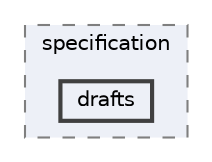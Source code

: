 digraph "docs/specification/drafts"
{
 // LATEX_PDF_SIZE
  bgcolor="transparent";
  edge [fontname=Helvetica,fontsize=10,labelfontname=Helvetica,labelfontsize=10];
  node [fontname=Helvetica,fontsize=10,shape=box,height=0.2,width=0.4];
  compound=true
  subgraph clusterdir_bcae9c06cf7fdec7ca4d42e13b2b3e6b {
    graph [ bgcolor="#edf0f7", pencolor="grey50", label="specification", fontname=Helvetica,fontsize=10 style="filled,dashed", URL="dir_bcae9c06cf7fdec7ca4d42e13b2b3e6b.html",tooltip=""]
  dir_79279009a190817279bfdb9ded4da4ad [label="drafts", fillcolor="#edf0f7", color="grey25", style="filled,bold", URL="dir_79279009a190817279bfdb9ded4da4ad.html",tooltip=""];
  }
}

